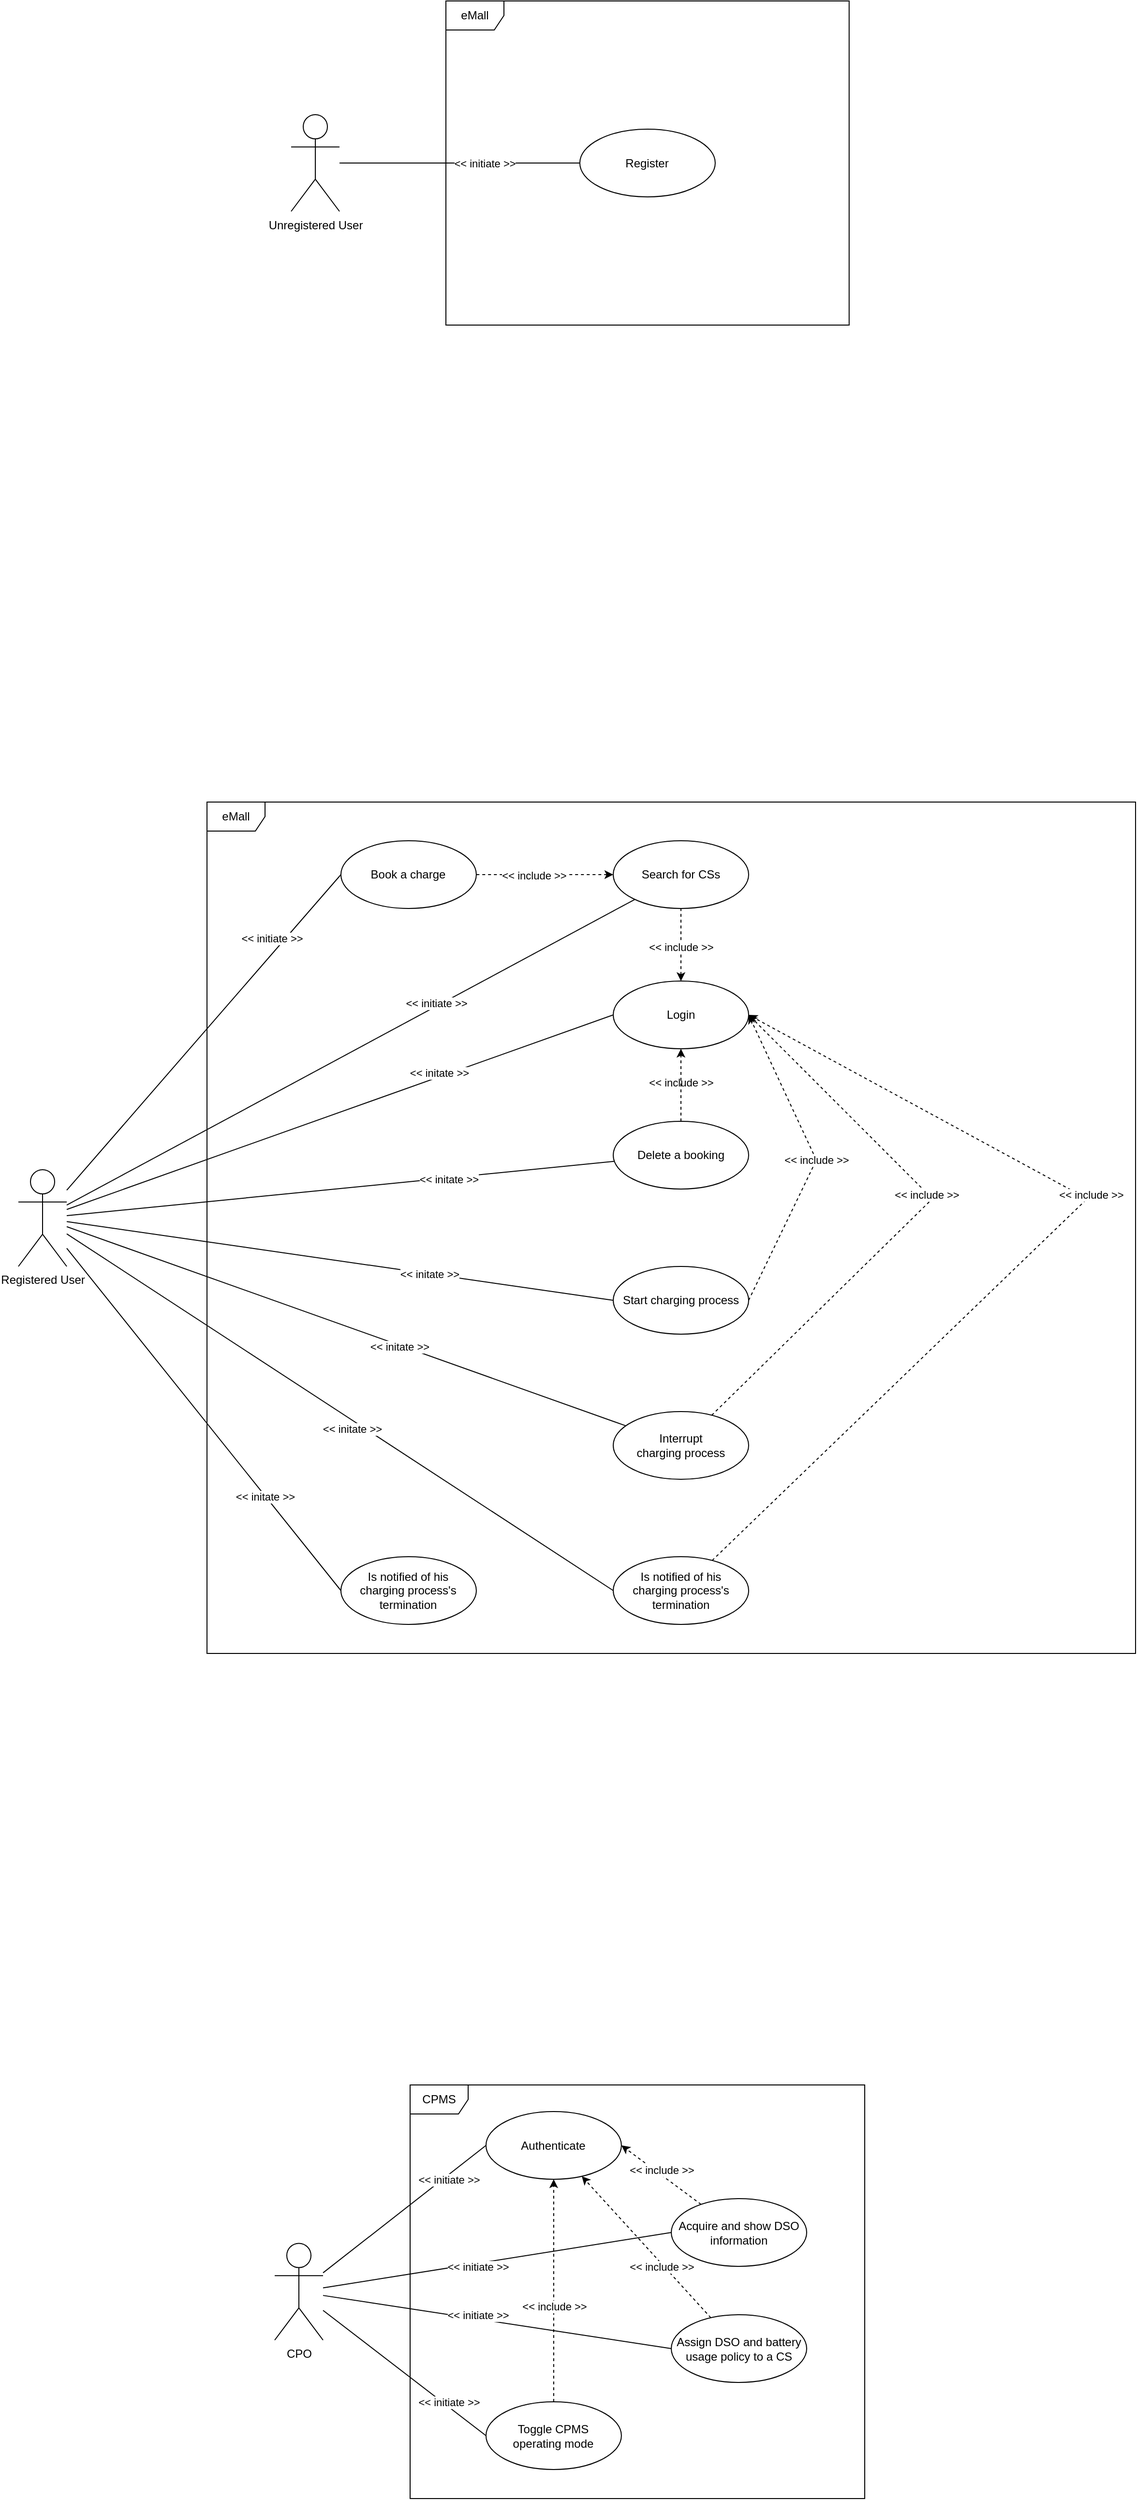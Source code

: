 <mxfile version="20.6.0" type="device"><diagram id="VmkJ4ec9ErnD-Jqvrn5z" name="Pagina-1"><mxGraphModel dx="3520" dy="1750" grid="1" gridSize="10" guides="1" tooltips="1" connect="1" arrows="1" fold="1" page="1" pageScale="1" pageWidth="1200" pageHeight="1100" math="0" shadow="0"><root><mxCell id="0"/><mxCell id="1" parent="0"/><mxCell id="TpdDOl2EQPHDTydbIzFz-64" value="CPMS" style="shape=umlFrame;whiteSpace=wrap;html=1;" parent="1" vertex="1"><mxGeometry x="435" y="2536" width="470" height="427.5" as="geometry"/></mxCell><mxCell id="TpdDOl2EQPHDTydbIzFz-1" value="eMall" style="shape=umlFrame;whiteSpace=wrap;html=1;" parent="1" vertex="1"><mxGeometry x="472" y="382" width="416.89" height="335" as="geometry"/></mxCell><mxCell id="TpdDOl2EQPHDTydbIzFz-6" style="rounded=0;orthogonalLoop=1;jettySize=auto;html=1;endArrow=none;endFill=0;" parent="1" source="TpdDOl2EQPHDTydbIzFz-2" target="TpdDOl2EQPHDTydbIzFz-4" edge="1"><mxGeometry relative="1" as="geometry"/></mxCell><mxCell id="TpdDOl2EQPHDTydbIzFz-7" value="&amp;lt;&amp;lt; initiate &amp;gt;&amp;gt;" style="edgeLabel;html=1;align=center;verticalAlign=middle;resizable=0;points=[];" parent="TpdDOl2EQPHDTydbIzFz-6" vertex="1" connectable="0"><mxGeometry x="0.106" relative="1" as="geometry"><mxPoint x="12" as="offset"/></mxGeometry></mxCell><mxCell id="TpdDOl2EQPHDTydbIzFz-2" value="Unregistered User" style="shape=umlActor;verticalLabelPosition=bottom;verticalAlign=top;html=1;" parent="1" vertex="1"><mxGeometry x="312" y="499.5" width="50" height="100" as="geometry"/></mxCell><mxCell id="TpdDOl2EQPHDTydbIzFz-4" value="Register" style="ellipse;whiteSpace=wrap;html=1;" parent="1" vertex="1"><mxGeometry x="610.45" y="514.5" width="140" height="70" as="geometry"/></mxCell><mxCell id="TpdDOl2EQPHDTydbIzFz-8" value="eMall" style="shape=umlFrame;whiteSpace=wrap;html=1;" parent="1" vertex="1"><mxGeometry x="225" y="1210" width="960" height="880" as="geometry"/></mxCell><mxCell id="TpdDOl2EQPHDTydbIzFz-9" style="rounded=0;orthogonalLoop=1;jettySize=auto;html=1;endArrow=none;endFill=0;" parent="1" source="TpdDOl2EQPHDTydbIzFz-11" target="TpdDOl2EQPHDTydbIzFz-12" edge="1"><mxGeometry relative="1" as="geometry"/></mxCell><mxCell id="TpdDOl2EQPHDTydbIzFz-10" value="&amp;lt;&amp;lt; initiate &amp;gt;&amp;gt;" style="edgeLabel;html=1;align=center;verticalAlign=middle;resizable=0;points=[];" parent="TpdDOl2EQPHDTydbIzFz-9" vertex="1" connectable="0"><mxGeometry x="0.106" relative="1" as="geometry"><mxPoint x="57" y="-34" as="offset"/></mxGeometry></mxCell><mxCell id="TpdDOl2EQPHDTydbIzFz-23" style="edgeStyle=none;rounded=0;orthogonalLoop=1;jettySize=auto;html=1;entryX=0;entryY=0.5;entryDx=0;entryDy=0;endArrow=none;endFill=0;" parent="1" source="TpdDOl2EQPHDTydbIzFz-11" target="TpdDOl2EQPHDTydbIzFz-13" edge="1"><mxGeometry relative="1" as="geometry"/></mxCell><mxCell id="TpdDOl2EQPHDTydbIzFz-24" value="&amp;lt;&amp;lt; initiate &amp;gt;&amp;gt;" style="edgeLabel;html=1;align=center;verticalAlign=middle;resizable=0;points=[];" parent="TpdDOl2EQPHDTydbIzFz-23" vertex="1" connectable="0"><mxGeometry x="0.129" relative="1" as="geometry"><mxPoint x="52" y="-76" as="offset"/></mxGeometry></mxCell><mxCell id="TpdDOl2EQPHDTydbIzFz-26" style="edgeStyle=none;rounded=0;orthogonalLoop=1;jettySize=auto;html=1;entryX=0;entryY=0.5;entryDx=0;entryDy=0;startArrow=none;startFill=0;endArrow=none;endFill=0;" parent="1" source="TpdDOl2EQPHDTydbIzFz-11" target="TpdDOl2EQPHDTydbIzFz-25" edge="1"><mxGeometry relative="1" as="geometry"/></mxCell><mxCell id="TpdDOl2EQPHDTydbIzFz-35" style="edgeStyle=none;rounded=0;orthogonalLoop=1;jettySize=auto;html=1;entryX=0.019;entryY=0.589;entryDx=0;entryDy=0;entryPerimeter=0;startArrow=none;startFill=0;endArrow=none;endFill=0;" parent="1" source="TpdDOl2EQPHDTydbIzFz-11" target="TpdDOl2EQPHDTydbIzFz-34" edge="1"><mxGeometry relative="1" as="geometry"/></mxCell><mxCell id="TpdDOl2EQPHDTydbIzFz-40" style="edgeStyle=none;rounded=0;orthogonalLoop=1;jettySize=auto;html=1;entryX=0;entryY=0.5;entryDx=0;entryDy=0;startArrow=none;startFill=0;endArrow=none;endFill=0;" parent="1" source="TpdDOl2EQPHDTydbIzFz-11" target="TpdDOl2EQPHDTydbIzFz-39" edge="1"><mxGeometry relative="1" as="geometry"/></mxCell><mxCell id="TpdDOl2EQPHDTydbIzFz-51" style="edgeStyle=none;rounded=0;orthogonalLoop=1;jettySize=auto;html=1;entryX=0;entryY=0.5;entryDx=0;entryDy=0;startArrow=none;startFill=0;endArrow=none;endFill=0;" parent="1" source="TpdDOl2EQPHDTydbIzFz-11" target="TpdDOl2EQPHDTydbIzFz-50" edge="1"><mxGeometry relative="1" as="geometry"/></mxCell><mxCell id="TpdDOl2EQPHDTydbIzFz-57" style="edgeStyle=none;rounded=0;orthogonalLoop=1;jettySize=auto;html=1;entryX=0;entryY=0.5;entryDx=0;entryDy=0;startArrow=none;startFill=0;endArrow=none;endFill=0;" parent="1" source="TpdDOl2EQPHDTydbIzFz-11" target="TpdDOl2EQPHDTydbIzFz-56" edge="1"><mxGeometry relative="1" as="geometry"/></mxCell><mxCell id="TpdDOl2EQPHDTydbIzFz-11" value="Registered User" style="shape=umlActor;verticalLabelPosition=bottom;verticalAlign=top;html=1;" parent="1" vertex="1"><mxGeometry x="30" y="1590" width="50" height="100" as="geometry"/></mxCell><mxCell id="TpdDOl2EQPHDTydbIzFz-21" style="rounded=0;orthogonalLoop=1;jettySize=auto;html=1;endArrow=none;endFill=0;startArrow=classic;startFill=1;dashed=1;" parent="1" source="TpdDOl2EQPHDTydbIzFz-12" target="TpdDOl2EQPHDTydbIzFz-13" edge="1"><mxGeometry relative="1" as="geometry"/></mxCell><mxCell id="TpdDOl2EQPHDTydbIzFz-22" value="&amp;lt;&amp;lt; include &amp;gt;&amp;gt;" style="edgeLabel;html=1;align=center;verticalAlign=middle;resizable=0;points=[];" parent="TpdDOl2EQPHDTydbIzFz-21" vertex="1" connectable="0"><mxGeometry x="0.161" y="1" relative="1" as="geometry"><mxPoint as="offset"/></mxGeometry></mxCell><mxCell id="TpdDOl2EQPHDTydbIzFz-12" value="Search for CSs" style="ellipse;whiteSpace=wrap;html=1;" parent="1" vertex="1"><mxGeometry x="645" y="1250" width="140" height="70" as="geometry"/></mxCell><mxCell id="TpdDOl2EQPHDTydbIzFz-13" value="Book a charge" style="ellipse;whiteSpace=wrap;html=1;" parent="1" vertex="1"><mxGeometry x="363.45" y="1250" width="140" height="70" as="geometry"/></mxCell><mxCell id="TpdDOl2EQPHDTydbIzFz-28" style="edgeStyle=none;rounded=0;orthogonalLoop=1;jettySize=auto;html=1;dashed=1;startArrow=classic;startFill=1;endArrow=none;endFill=0;" parent="1" source="TpdDOl2EQPHDTydbIzFz-25" target="TpdDOl2EQPHDTydbIzFz-12" edge="1"><mxGeometry relative="1" as="geometry"/></mxCell><mxCell id="TpdDOl2EQPHDTydbIzFz-25" value="Login" style="ellipse;whiteSpace=wrap;html=1;" parent="1" vertex="1"><mxGeometry x="645" y="1395" width="140" height="70" as="geometry"/></mxCell><mxCell id="TpdDOl2EQPHDTydbIzFz-31" value="&amp;lt;&amp;lt; include &amp;gt;&amp;gt;" style="edgeLabel;html=1;align=center;verticalAlign=middle;resizable=0;points=[];" parent="1" vertex="1" connectable="0"><mxGeometry x="715" y="1500.003" as="geometry"/></mxCell><mxCell id="TpdDOl2EQPHDTydbIzFz-36" style="edgeStyle=none;rounded=0;orthogonalLoop=1;jettySize=auto;html=1;startArrow=none;startFill=0;endArrow=classic;endFill=1;dashed=1;" parent="1" source="TpdDOl2EQPHDTydbIzFz-34" target="TpdDOl2EQPHDTydbIzFz-25" edge="1"><mxGeometry relative="1" as="geometry"/></mxCell><mxCell id="TpdDOl2EQPHDTydbIzFz-34" value="Delete a booking" style="ellipse;whiteSpace=wrap;html=1;" parent="1" vertex="1"><mxGeometry x="645" y="1540" width="140" height="70" as="geometry"/></mxCell><mxCell id="TpdDOl2EQPHDTydbIzFz-37" value="&amp;lt;&amp;lt; include &amp;gt;&amp;gt;" style="edgeLabel;html=1;align=center;verticalAlign=middle;resizable=0;points=[];" parent="1" vertex="1" connectable="0"><mxGeometry x="715" y="1360.003" as="geometry"/></mxCell><mxCell id="TpdDOl2EQPHDTydbIzFz-38" value="&amp;lt;&amp;lt; initate &amp;gt;&amp;gt;" style="edgeLabel;html=1;align=center;verticalAlign=middle;resizable=0;points=[];" parent="1" vertex="1" connectable="0"><mxGeometry x="475.0" y="1600.002" as="geometry"/></mxCell><mxCell id="TpdDOl2EQPHDTydbIzFz-41" style="edgeStyle=none;rounded=0;orthogonalLoop=1;jettySize=auto;html=1;entryX=1;entryY=0.5;entryDx=0;entryDy=0;dashed=1;startArrow=none;startFill=0;endArrow=classic;endFill=1;exitX=1;exitY=0.5;exitDx=0;exitDy=0;" parent="1" source="TpdDOl2EQPHDTydbIzFz-39" target="TpdDOl2EQPHDTydbIzFz-25" edge="1"><mxGeometry relative="1" as="geometry"><Array as="points"><mxPoint x="855" y="1580"/></Array></mxGeometry></mxCell><mxCell id="TpdDOl2EQPHDTydbIzFz-39" value="Start charging process" style="ellipse;whiteSpace=wrap;html=1;" parent="1" vertex="1"><mxGeometry x="645" y="1690" width="140" height="70" as="geometry"/></mxCell><mxCell id="TpdDOl2EQPHDTydbIzFz-42" value="&amp;lt;&amp;lt; initate &amp;gt;&amp;gt;" style="edgeLabel;html=1;align=center;verticalAlign=middle;resizable=0;points=[];" parent="1" vertex="1" connectable="0"><mxGeometry x="465.0" y="1490.002" as="geometry"/></mxCell><mxCell id="TpdDOl2EQPHDTydbIzFz-44" value="&amp;lt;&amp;lt; include &amp;gt;&amp;gt;" style="edgeLabel;html=1;align=center;verticalAlign=middle;resizable=0;points=[];" parent="1" vertex="1" connectable="0"><mxGeometry x="855" y="1580.003" as="geometry"/></mxCell><mxCell id="TpdDOl2EQPHDTydbIzFz-46" style="edgeStyle=none;rounded=0;orthogonalLoop=1;jettySize=auto;html=1;startArrow=none;startFill=0;endArrow=none;endFill=0;" parent="1" source="TpdDOl2EQPHDTydbIzFz-45" target="TpdDOl2EQPHDTydbIzFz-11" edge="1"><mxGeometry relative="1" as="geometry"/></mxCell><mxCell id="TpdDOl2EQPHDTydbIzFz-48" style="edgeStyle=none;rounded=0;orthogonalLoop=1;jettySize=auto;html=1;entryX=1;entryY=0.5;entryDx=0;entryDy=0;startArrow=none;startFill=0;endArrow=classic;endFill=1;dashed=1;" parent="1" source="TpdDOl2EQPHDTydbIzFz-45" target="TpdDOl2EQPHDTydbIzFz-25" edge="1"><mxGeometry relative="1" as="geometry"><Array as="points"><mxPoint x="975" y="1620"/></Array></mxGeometry></mxCell><mxCell id="TpdDOl2EQPHDTydbIzFz-45" value="&lt;div&gt;Interrupt&lt;/div&gt;&lt;div&gt;charging process&lt;br&gt;&lt;/div&gt;" style="ellipse;whiteSpace=wrap;html=1;" parent="1" vertex="1"><mxGeometry x="645" y="1840" width="140" height="70" as="geometry"/></mxCell><mxCell id="TpdDOl2EQPHDTydbIzFz-47" value="&amp;lt;&amp;lt; initate &amp;gt;&amp;gt;" style="edgeLabel;html=1;align=center;verticalAlign=middle;resizable=0;points=[];" parent="1" vertex="1" connectable="0"><mxGeometry x="465.0" y="1650.002" as="geometry"><mxPoint x="-10" y="48" as="offset"/></mxGeometry></mxCell><mxCell id="TpdDOl2EQPHDTydbIzFz-49" value="&amp;lt;&amp;lt; include &amp;gt;&amp;gt;" style="edgeLabel;html=1;align=center;verticalAlign=middle;resizable=0;points=[];" parent="1" vertex="1" connectable="0"><mxGeometry x="865" y="1590.003" as="geometry"><mxPoint x="104" y="26" as="offset"/></mxGeometry></mxCell><mxCell id="TpdDOl2EQPHDTydbIzFz-53" style="edgeStyle=none;rounded=0;orthogonalLoop=1;jettySize=auto;html=1;entryX=1;entryY=0.5;entryDx=0;entryDy=0;startArrow=none;startFill=0;endArrow=classic;endFill=1;dashed=1;" parent="1" source="TpdDOl2EQPHDTydbIzFz-50" target="TpdDOl2EQPHDTydbIzFz-25" edge="1"><mxGeometry relative="1" as="geometry"><Array as="points"><mxPoint x="1135" y="1620"/></Array></mxGeometry></mxCell><mxCell id="TpdDOl2EQPHDTydbIzFz-50" value="&lt;div&gt;Is notified of his&lt;/div&gt;&lt;div&gt;charging process's&lt;/div&gt;&lt;div&gt;termination&lt;br&gt;&lt;/div&gt;" style="ellipse;whiteSpace=wrap;html=1;" parent="1" vertex="1"><mxGeometry x="645" y="1990" width="140" height="70" as="geometry"/></mxCell><mxCell id="TpdDOl2EQPHDTydbIzFz-54" value="&amp;lt;&amp;lt; include &amp;gt;&amp;gt;" style="edgeLabel;html=1;align=center;verticalAlign=middle;resizable=0;points=[];" parent="1" vertex="1" connectable="0"><mxGeometry x="1035" y="1590.003" as="geometry"><mxPoint x="104" y="26" as="offset"/></mxGeometry></mxCell><mxCell id="TpdDOl2EQPHDTydbIzFz-55" value="&amp;lt;&amp;lt; initate &amp;gt;&amp;gt;" style="edgeLabel;html=1;align=center;verticalAlign=middle;resizable=0;points=[];" parent="1" vertex="1" connectable="0"><mxGeometry x="433.45" y="1725.002" as="geometry"><mxPoint x="-10" y="48" as="offset"/></mxGeometry></mxCell><mxCell id="TpdDOl2EQPHDTydbIzFz-56" value="&lt;div&gt;Is notified of his&lt;/div&gt;&lt;div&gt;charging process's&lt;/div&gt;&lt;div&gt;termination&lt;br&gt;&lt;/div&gt;" style="ellipse;whiteSpace=wrap;html=1;" parent="1" vertex="1"><mxGeometry x="363.45" y="1990" width="140" height="70" as="geometry"/></mxCell><mxCell id="TpdDOl2EQPHDTydbIzFz-58" value="&amp;lt;&amp;lt; initate &amp;gt;&amp;gt;" style="edgeLabel;html=1;align=center;verticalAlign=middle;resizable=0;points=[];" parent="1" vertex="1" connectable="0"><mxGeometry x="385.0" y="1810.002" as="geometry"><mxPoint x="-10" y="48" as="offset"/></mxGeometry></mxCell><mxCell id="TpdDOl2EQPHDTydbIzFz-59" value="&amp;lt;&amp;lt; initate &amp;gt;&amp;gt;" style="edgeLabel;html=1;align=center;verticalAlign=middle;resizable=0;points=[];" parent="1" vertex="1" connectable="0"><mxGeometry x="295.0" y="1880.002" as="geometry"><mxPoint x="-10" y="48" as="offset"/></mxGeometry></mxCell><mxCell id="TpdDOl2EQPHDTydbIzFz-69" style="edgeStyle=none;rounded=0;orthogonalLoop=1;jettySize=auto;html=1;entryX=0;entryY=0.5;entryDx=0;entryDy=0;startArrow=none;startFill=0;endArrow=none;endFill=0;" parent="1" source="TpdDOl2EQPHDTydbIzFz-63" target="TpdDOl2EQPHDTydbIzFz-67" edge="1"><mxGeometry relative="1" as="geometry"/></mxCell><mxCell id="TpdDOl2EQPHDTydbIzFz-82" value="&amp;lt;&amp;lt; initiate &amp;gt;&amp;gt;" style="edgeLabel;html=1;align=center;verticalAlign=middle;resizable=0;points=[];" parent="TpdDOl2EQPHDTydbIzFz-69" vertex="1" connectable="0"><mxGeometry x="-0.158" y="-1" relative="1" as="geometry"><mxPoint x="58" y="-42" as="offset"/></mxGeometry></mxCell><mxCell id="TpdDOl2EQPHDTydbIzFz-71" style="edgeStyle=none;rounded=0;orthogonalLoop=1;jettySize=auto;html=1;entryX=0;entryY=0.5;entryDx=0;entryDy=0;startArrow=none;startFill=0;endArrow=none;endFill=0;" parent="1" source="TpdDOl2EQPHDTydbIzFz-63" target="TpdDOl2EQPHDTydbIzFz-70" edge="1"><mxGeometry relative="1" as="geometry"/></mxCell><mxCell id="TpdDOl2EQPHDTydbIzFz-76" style="edgeStyle=none;rounded=0;orthogonalLoop=1;jettySize=auto;html=1;entryX=0;entryY=0.5;entryDx=0;entryDy=0;startArrow=none;startFill=0;endArrow=none;endFill=0;" parent="1" source="TpdDOl2EQPHDTydbIzFz-63" target="TpdDOl2EQPHDTydbIzFz-75" edge="1"><mxGeometry relative="1" as="geometry"/></mxCell><mxCell id="TpdDOl2EQPHDTydbIzFz-79" style="edgeStyle=none;rounded=0;orthogonalLoop=1;jettySize=auto;html=1;entryX=0;entryY=0.5;entryDx=0;entryDy=0;startArrow=none;startFill=0;endArrow=none;endFill=0;" parent="1" source="TpdDOl2EQPHDTydbIzFz-63" target="TpdDOl2EQPHDTydbIzFz-78" edge="1"><mxGeometry relative="1" as="geometry"/></mxCell><mxCell id="TpdDOl2EQPHDTydbIzFz-63" value="CPO" style="shape=umlActor;verticalLabelPosition=bottom;verticalAlign=top;html=1;" parent="1" vertex="1"><mxGeometry x="295" y="2699.75" width="50" height="100" as="geometry"/></mxCell><mxCell id="TpdDOl2EQPHDTydbIzFz-67" value="Authenticate" style="ellipse;whiteSpace=wrap;html=1;" parent="1" vertex="1"><mxGeometry x="513.45" y="2563.5" width="140" height="70" as="geometry"/></mxCell><mxCell id="TpdDOl2EQPHDTydbIzFz-74" style="edgeStyle=none;rounded=0;orthogonalLoop=1;jettySize=auto;html=1;entryX=1;entryY=0.5;entryDx=0;entryDy=0;startArrow=none;startFill=0;endArrow=classic;endFill=1;dashed=1;" parent="1" source="TpdDOl2EQPHDTydbIzFz-70" target="TpdDOl2EQPHDTydbIzFz-67" edge="1"><mxGeometry relative="1" as="geometry"/></mxCell><mxCell id="TpdDOl2EQPHDTydbIzFz-70" value="&lt;div&gt;Acquire and show DSO&lt;/div&gt;&lt;div&gt;information&lt;/div&gt;" style="ellipse;whiteSpace=wrap;html=1;" parent="1" vertex="1"><mxGeometry x="705" y="2653.5" width="140" height="70" as="geometry"/></mxCell><mxCell id="TpdDOl2EQPHDTydbIzFz-77" style="edgeStyle=none;rounded=0;orthogonalLoop=1;jettySize=auto;html=1;startArrow=none;startFill=0;endArrow=classic;endFill=1;dashed=1;" parent="1" source="TpdDOl2EQPHDTydbIzFz-75" target="TpdDOl2EQPHDTydbIzFz-67" edge="1"><mxGeometry relative="1" as="geometry"/></mxCell><mxCell id="TpdDOl2EQPHDTydbIzFz-75" value="Assign DSO and battery usage policy to a CS" style="ellipse;whiteSpace=wrap;html=1;" parent="1" vertex="1"><mxGeometry x="705" y="2773.5" width="140" height="70" as="geometry"/></mxCell><mxCell id="TpdDOl2EQPHDTydbIzFz-81" style="edgeStyle=none;rounded=0;orthogonalLoop=1;jettySize=auto;html=1;startArrow=none;startFill=0;endArrow=classic;endFill=1;dashed=1;" parent="1" source="TpdDOl2EQPHDTydbIzFz-78" target="TpdDOl2EQPHDTydbIzFz-67" edge="1"><mxGeometry relative="1" as="geometry"/></mxCell><mxCell id="TpdDOl2EQPHDTydbIzFz-86" value="&amp;lt;&amp;lt; include &amp;gt;&amp;gt;" style="edgeLabel;html=1;align=center;verticalAlign=middle;resizable=0;points=[];" parent="TpdDOl2EQPHDTydbIzFz-81" vertex="1" connectable="0"><mxGeometry x="-0.139" relative="1" as="geometry"><mxPoint as="offset"/></mxGeometry></mxCell><mxCell id="TpdDOl2EQPHDTydbIzFz-78" value="&lt;div&gt;Toggle CPMS&lt;/div&gt;&lt;div&gt;operating mode&lt;/div&gt;" style="ellipse;whiteSpace=wrap;html=1;" parent="1" vertex="1"><mxGeometry x="513.45" y="2863.5" width="140" height="70" as="geometry"/></mxCell><mxCell id="TpdDOl2EQPHDTydbIzFz-83" value="&amp;lt;&amp;lt; initiate &amp;gt;&amp;gt;" style="edgeLabel;html=1;align=center;verticalAlign=middle;resizable=0;points=[];" parent="1" vertex="1" connectable="0"><mxGeometry x="504.997" y="2723.497" as="geometry"/></mxCell><mxCell id="TpdDOl2EQPHDTydbIzFz-84" value="&amp;lt;&amp;lt; initiate &amp;gt;&amp;gt;" style="edgeLabel;html=1;align=center;verticalAlign=middle;resizable=0;points=[];" parent="1" vertex="1" connectable="0"><mxGeometry x="504.997" y="2773.497" as="geometry"/></mxCell><mxCell id="TpdDOl2EQPHDTydbIzFz-85" value="&amp;lt;&amp;lt; initiate &amp;gt;&amp;gt;" style="edgeLabel;html=1;align=center;verticalAlign=middle;resizable=0;points=[];" parent="1" vertex="1" connectable="0"><mxGeometry x="474.997" y="2863.497" as="geometry"/></mxCell><mxCell id="TpdDOl2EQPHDTydbIzFz-87" value="&amp;lt;&amp;lt; include &amp;gt;&amp;gt;" style="edgeLabel;html=1;align=center;verticalAlign=middle;resizable=0;points=[];" parent="1" vertex="1" connectable="0"><mxGeometry x="695.0" y="2723.504" as="geometry"/></mxCell><mxCell id="TpdDOl2EQPHDTydbIzFz-88" value="&amp;lt;&amp;lt; include &amp;gt;&amp;gt;" style="edgeLabel;html=1;align=center;verticalAlign=middle;resizable=0;points=[];" parent="1" vertex="1" connectable="0"><mxGeometry x="695.0" y="2623.504" as="geometry"/></mxCell></root></mxGraphModel></diagram></mxfile>